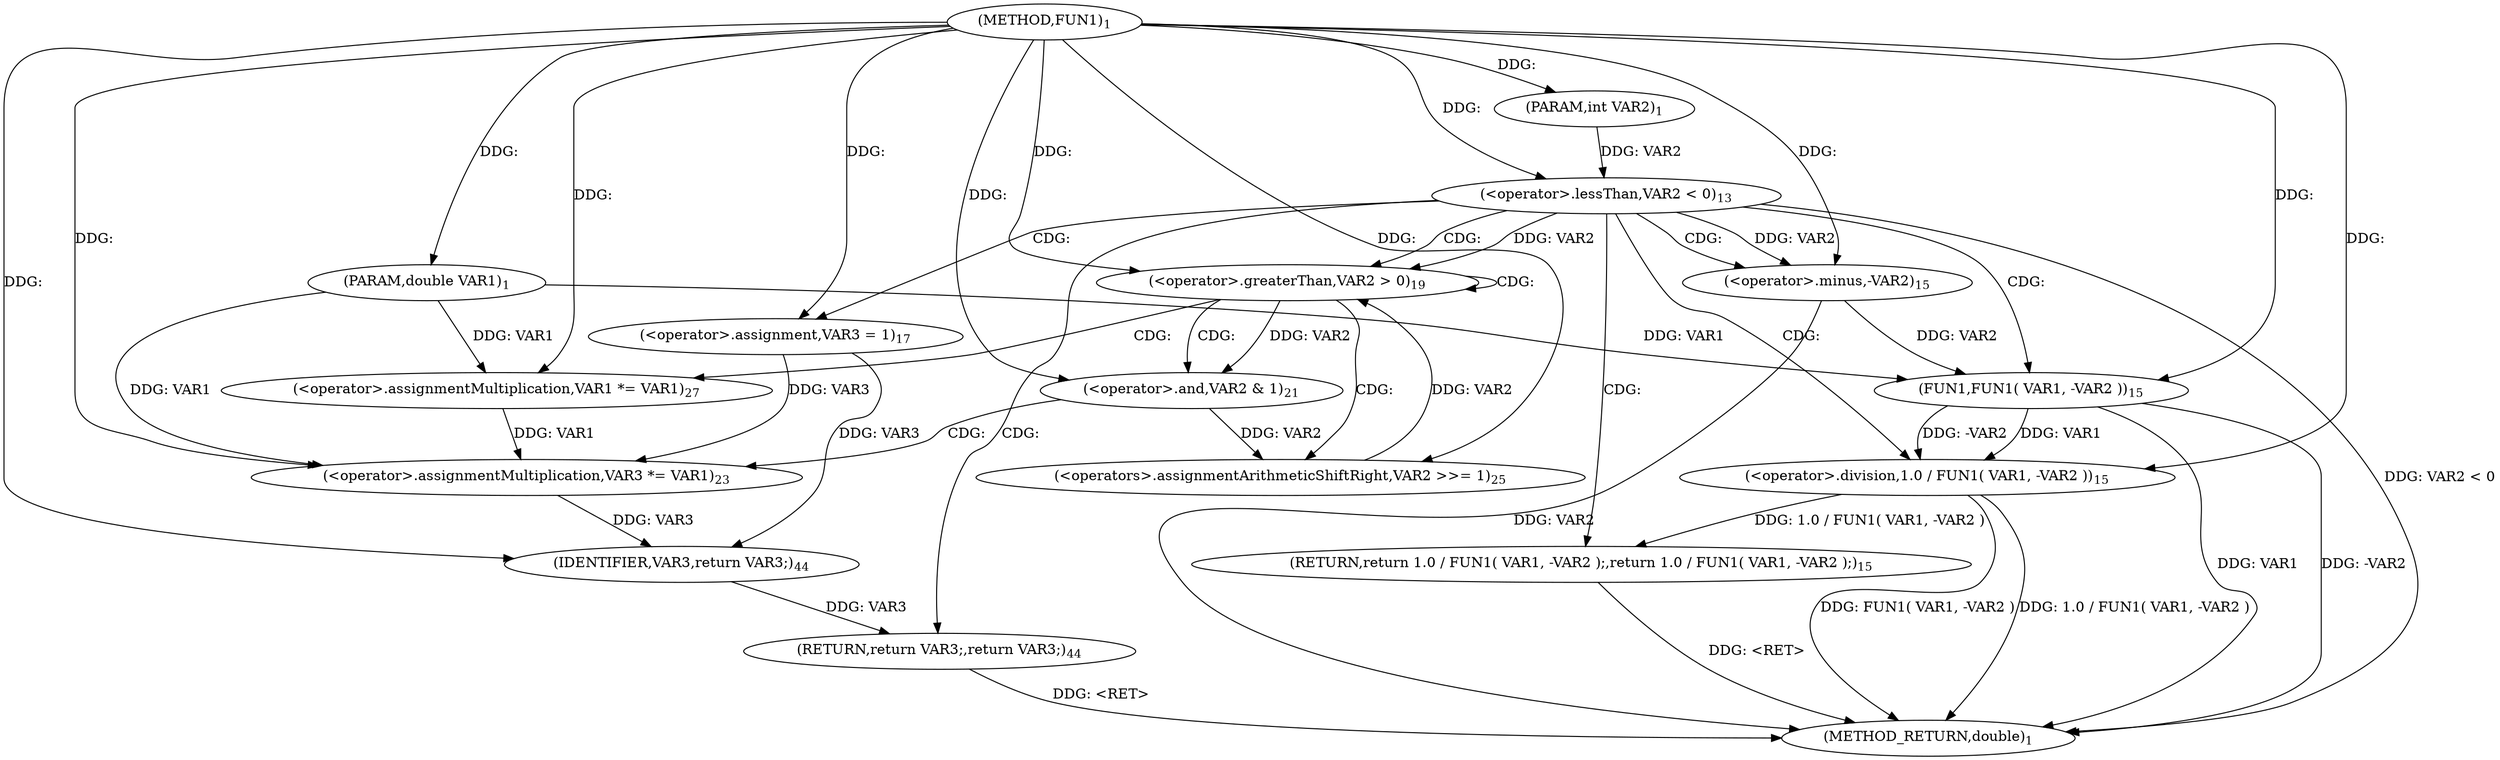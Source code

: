 digraph "FUN1" {  
"8" [label = <(METHOD,FUN1)<SUB>1</SUB>> ]
"49" [label = <(METHOD_RETURN,double)<SUB>1</SUB>> ]
"9" [label = <(PARAM,double VAR1)<SUB>1</SUB>> ]
"10" [label = <(PARAM,int VAR2)<SUB>1</SUB>> ]
"25" [label = <(&lt;operator&gt;.assignment,VAR3 = 1)<SUB>17</SUB>> ]
"47" [label = <(RETURN,return VAR3;,return VAR3;)<SUB>44</SUB>> ]
"14" [label = <(&lt;operator&gt;.lessThan,VAR2 &lt; 0)<SUB>13</SUB>> ]
"29" [label = <(&lt;operator&gt;.greaterThan,VAR2 &gt; 0)<SUB>19</SUB>> ]
"48" [label = <(IDENTIFIER,VAR3,return VAR3;)<SUB>44</SUB>> ]
"18" [label = <(RETURN,return 1.0 / FUN1( VAR1, -VAR2 );,return 1.0 / FUN1( VAR1, -VAR2 );)<SUB>15</SUB>> ]
"41" [label = <(&lt;operators&gt;.assignmentArithmeticShiftRight,VAR2 &gt;&gt;= 1)<SUB>25</SUB>> ]
"44" [label = <(&lt;operator&gt;.assignmentMultiplication,VAR1 *= VAR1)<SUB>27</SUB>> ]
"19" [label = <(&lt;operator&gt;.division,1.0 / FUN1( VAR1, -VAR2 ))<SUB>15</SUB>> ]
"34" [label = <(&lt;operator&gt;.and,VAR2 &amp; 1)<SUB>21</SUB>> ]
"38" [label = <(&lt;operator&gt;.assignmentMultiplication,VAR3 *= VAR1)<SUB>23</SUB>> ]
"21" [label = <(FUN1,FUN1( VAR1, -VAR2 ))<SUB>15</SUB>> ]
"23" [label = <(&lt;operator&gt;.minus,-VAR2)<SUB>15</SUB>> ]
  "18" -> "49"  [ label = "DDG: &lt;RET&gt;"] 
  "47" -> "49"  [ label = "DDG: &lt;RET&gt;"] 
  "14" -> "49"  [ label = "DDG: VAR2 &lt; 0"] 
  "21" -> "49"  [ label = "DDG: VAR1"] 
  "23" -> "49"  [ label = "DDG: VAR2"] 
  "21" -> "49"  [ label = "DDG: -VAR2"] 
  "19" -> "49"  [ label = "DDG: FUN1( VAR1, -VAR2 )"] 
  "19" -> "49"  [ label = "DDG: 1.0 / FUN1( VAR1, -VAR2 )"] 
  "8" -> "9"  [ label = "DDG: "] 
  "8" -> "10"  [ label = "DDG: "] 
  "8" -> "25"  [ label = "DDG: "] 
  "48" -> "47"  [ label = "DDG: VAR3"] 
  "25" -> "48"  [ label = "DDG: VAR3"] 
  "38" -> "48"  [ label = "DDG: VAR3"] 
  "8" -> "48"  [ label = "DDG: "] 
  "10" -> "14"  [ label = "DDG: VAR2"] 
  "8" -> "14"  [ label = "DDG: "] 
  "19" -> "18"  [ label = "DDG: 1.0 / FUN1( VAR1, -VAR2 )"] 
  "14" -> "29"  [ label = "DDG: VAR2"] 
  "41" -> "29"  [ label = "DDG: VAR2"] 
  "8" -> "29"  [ label = "DDG: "] 
  "8" -> "41"  [ label = "DDG: "] 
  "9" -> "44"  [ label = "DDG: VAR1"] 
  "8" -> "44"  [ label = "DDG: "] 
  "34" -> "41"  [ label = "DDG: VAR2"] 
  "8" -> "19"  [ label = "DDG: "] 
  "21" -> "19"  [ label = "DDG: VAR1"] 
  "21" -> "19"  [ label = "DDG: -VAR2"] 
  "29" -> "34"  [ label = "DDG: VAR2"] 
  "8" -> "34"  [ label = "DDG: "] 
  "9" -> "38"  [ label = "DDG: VAR1"] 
  "44" -> "38"  [ label = "DDG: VAR1"] 
  "8" -> "38"  [ label = "DDG: "] 
  "9" -> "21"  [ label = "DDG: VAR1"] 
  "8" -> "21"  [ label = "DDG: "] 
  "23" -> "21"  [ label = "DDG: VAR2"] 
  "25" -> "38"  [ label = "DDG: VAR3"] 
  "14" -> "23"  [ label = "DDG: VAR2"] 
  "8" -> "23"  [ label = "DDG: "] 
  "14" -> "47"  [ label = "CDG: "] 
  "14" -> "21"  [ label = "CDG: "] 
  "14" -> "23"  [ label = "CDG: "] 
  "14" -> "19"  [ label = "CDG: "] 
  "14" -> "25"  [ label = "CDG: "] 
  "14" -> "29"  [ label = "CDG: "] 
  "14" -> "18"  [ label = "CDG: "] 
  "29" -> "34"  [ label = "CDG: "] 
  "29" -> "41"  [ label = "CDG: "] 
  "29" -> "29"  [ label = "CDG: "] 
  "29" -> "44"  [ label = "CDG: "] 
  "34" -> "38"  [ label = "CDG: "] 
}
